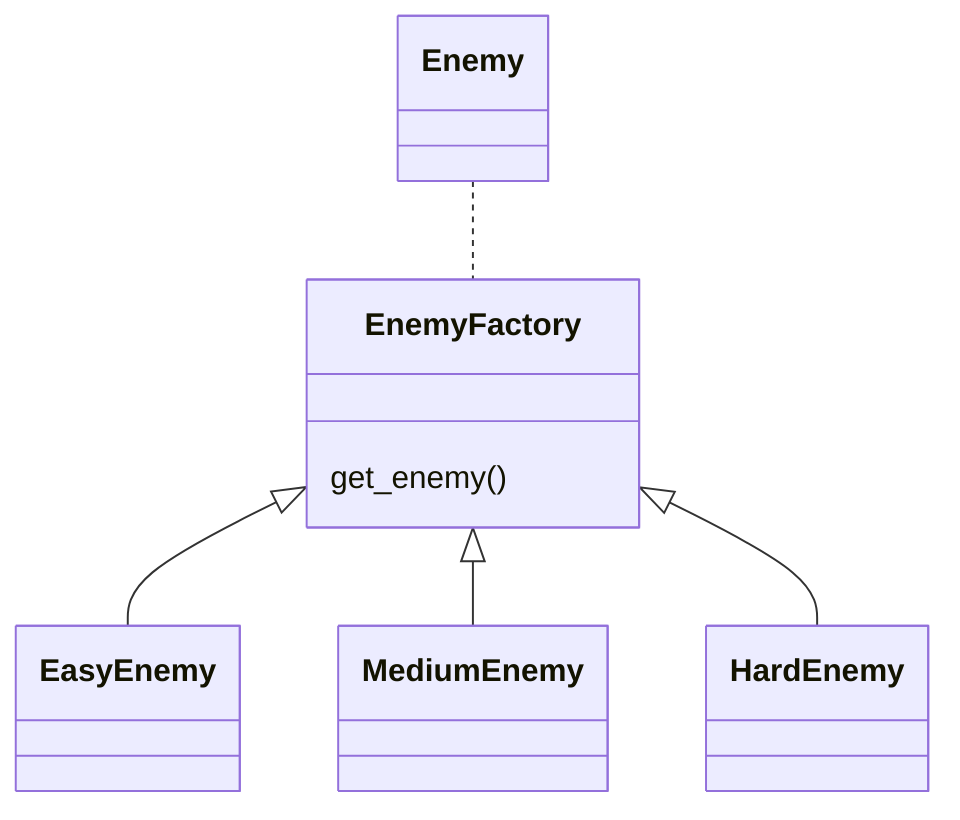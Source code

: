 classDiagram
%% @backgroundColor(#252525)
    Enemy .. EnemyFactory
    EnemyFactory <|-- EasyEnemy
    EnemyFactory <|-- MediumEnemy
    EnemyFactory <|-- HardEnemy
    EnemyFactory : get_enemy()